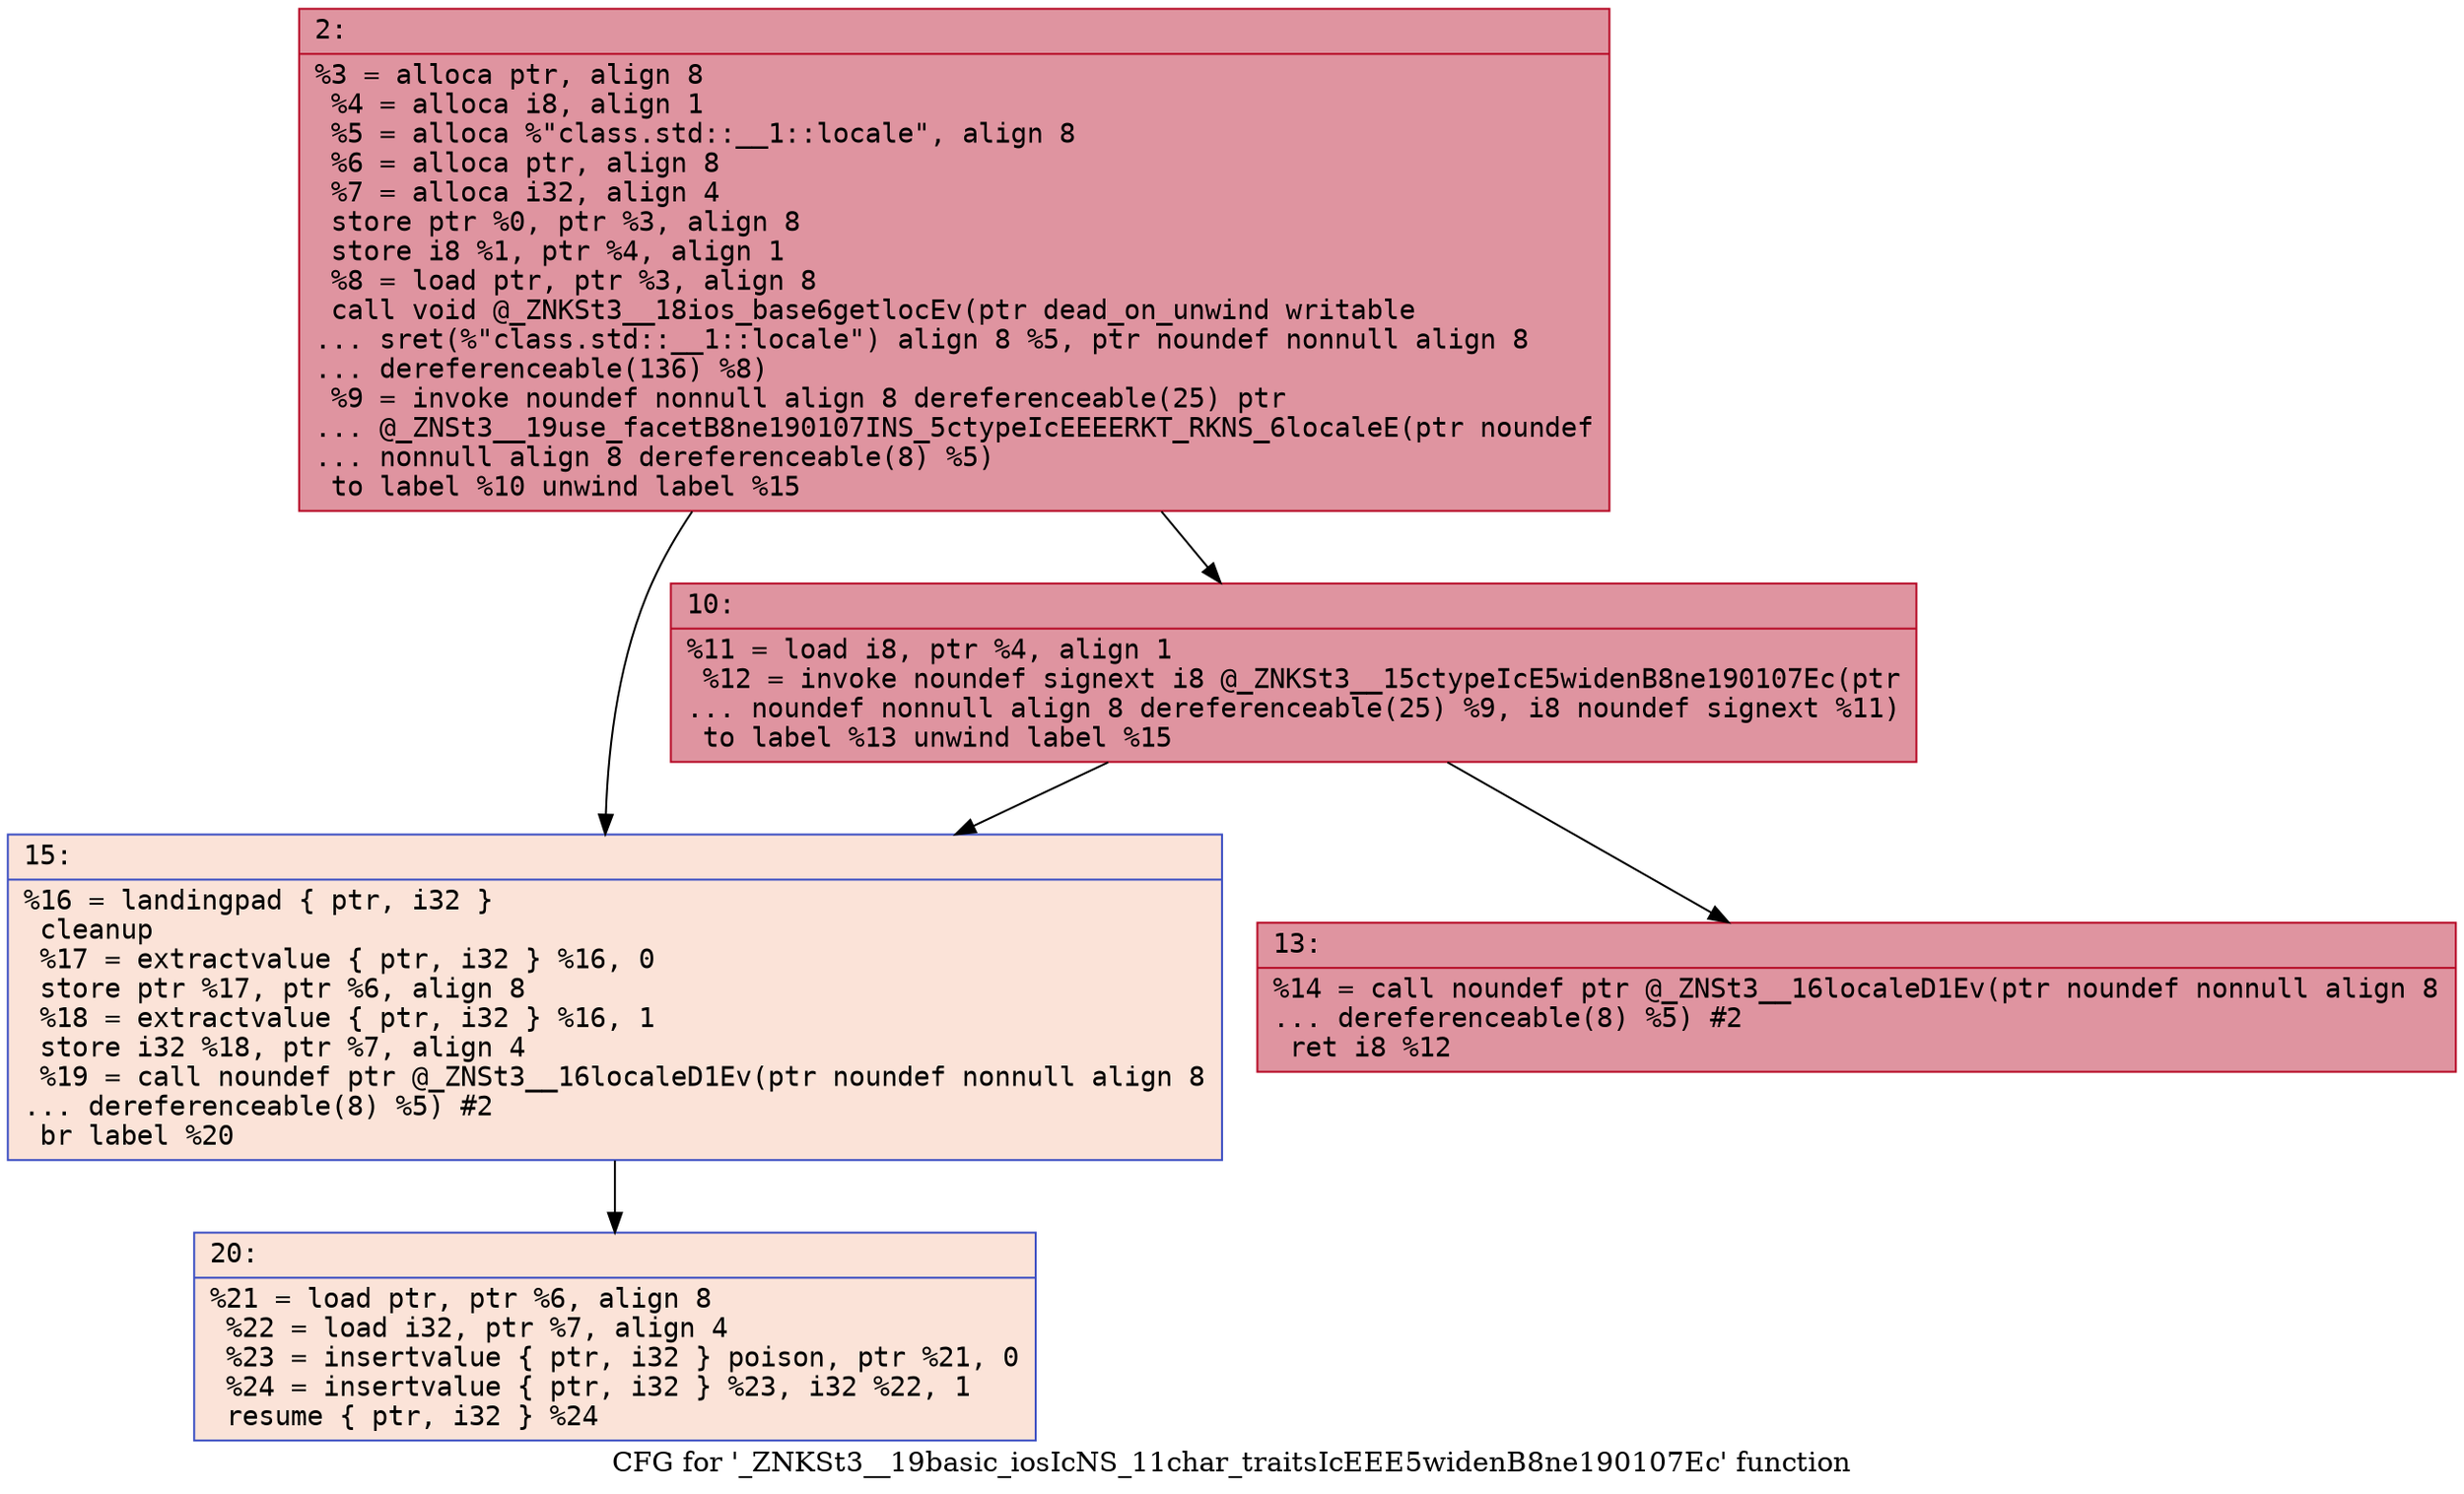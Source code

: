 digraph "CFG for '_ZNKSt3__19basic_iosIcNS_11char_traitsIcEEE5widenB8ne190107Ec' function" {
	label="CFG for '_ZNKSt3__19basic_iosIcNS_11char_traitsIcEEE5widenB8ne190107Ec' function";

	Node0x6000005c79d0 [shape=record,color="#b70d28ff", style=filled, fillcolor="#b70d2870" fontname="Courier",label="{2:\l|  %3 = alloca ptr, align 8\l  %4 = alloca i8, align 1\l  %5 = alloca %\"class.std::__1::locale\", align 8\l  %6 = alloca ptr, align 8\l  %7 = alloca i32, align 4\l  store ptr %0, ptr %3, align 8\l  store i8 %1, ptr %4, align 1\l  %8 = load ptr, ptr %3, align 8\l  call void @_ZNKSt3__18ios_base6getlocEv(ptr dead_on_unwind writable\l... sret(%\"class.std::__1::locale\") align 8 %5, ptr noundef nonnull align 8\l... dereferenceable(136) %8)\l  %9 = invoke noundef nonnull align 8 dereferenceable(25) ptr\l... @_ZNSt3__19use_facetB8ne190107INS_5ctypeIcEEEERKT_RKNS_6localeE(ptr noundef\l... nonnull align 8 dereferenceable(8) %5)\l          to label %10 unwind label %15\l}"];
	Node0x6000005c79d0 -> Node0x6000005c7a20[tooltip="2 -> 10\nProbability 100.00%" ];
	Node0x6000005c79d0 -> Node0x6000005c7ac0[tooltip="2 -> 15\nProbability 0.00%" ];
	Node0x6000005c7a20 [shape=record,color="#b70d28ff", style=filled, fillcolor="#b70d2870" fontname="Courier",label="{10:\l|  %11 = load i8, ptr %4, align 1\l  %12 = invoke noundef signext i8 @_ZNKSt3__15ctypeIcE5widenB8ne190107Ec(ptr\l... noundef nonnull align 8 dereferenceable(25) %9, i8 noundef signext %11)\l          to label %13 unwind label %15\l}"];
	Node0x6000005c7a20 -> Node0x6000005c7a70[tooltip="10 -> 13\nProbability 100.00%" ];
	Node0x6000005c7a20 -> Node0x6000005c7ac0[tooltip="10 -> 15\nProbability 0.00%" ];
	Node0x6000005c7a70 [shape=record,color="#b70d28ff", style=filled, fillcolor="#b70d2870" fontname="Courier",label="{13:\l|  %14 = call noundef ptr @_ZNSt3__16localeD1Ev(ptr noundef nonnull align 8\l... dereferenceable(8) %5) #2\l  ret i8 %12\l}"];
	Node0x6000005c7ac0 [shape=record,color="#3d50c3ff", style=filled, fillcolor="#f6bfa670" fontname="Courier",label="{15:\l|  %16 = landingpad \{ ptr, i32 \}\l          cleanup\l  %17 = extractvalue \{ ptr, i32 \} %16, 0\l  store ptr %17, ptr %6, align 8\l  %18 = extractvalue \{ ptr, i32 \} %16, 1\l  store i32 %18, ptr %7, align 4\l  %19 = call noundef ptr @_ZNSt3__16localeD1Ev(ptr noundef nonnull align 8\l... dereferenceable(8) %5) #2\l  br label %20\l}"];
	Node0x6000005c7ac0 -> Node0x6000005c7b10[tooltip="15 -> 20\nProbability 100.00%" ];
	Node0x6000005c7b10 [shape=record,color="#3d50c3ff", style=filled, fillcolor="#f6bfa670" fontname="Courier",label="{20:\l|  %21 = load ptr, ptr %6, align 8\l  %22 = load i32, ptr %7, align 4\l  %23 = insertvalue \{ ptr, i32 \} poison, ptr %21, 0\l  %24 = insertvalue \{ ptr, i32 \} %23, i32 %22, 1\l  resume \{ ptr, i32 \} %24\l}"];
}
